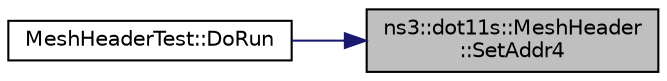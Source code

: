 digraph "ns3::dot11s::MeshHeader::SetAddr4"
{
 // LATEX_PDF_SIZE
  edge [fontname="Helvetica",fontsize="10",labelfontname="Helvetica",labelfontsize="10"];
  node [fontname="Helvetica",fontsize="10",shape=record];
  rankdir="RL";
  Node1 [label="ns3::dot11s::MeshHeader\l::SetAddr4",height=0.2,width=0.4,color="black", fillcolor="grey75", style="filled", fontcolor="black",tooltip="Set extended address 4."];
  Node1 -> Node2 [dir="back",color="midnightblue",fontsize="10",style="solid",fontname="Helvetica"];
  Node2 [label="MeshHeaderTest::DoRun",height=0.2,width=0.4,color="black", fillcolor="white", style="filled",URL="$struct_mesh_header_test.html#a0e2f9fd40d75a0a955e2c90658735316",tooltip="Implementation to actually run this TestCase."];
}
